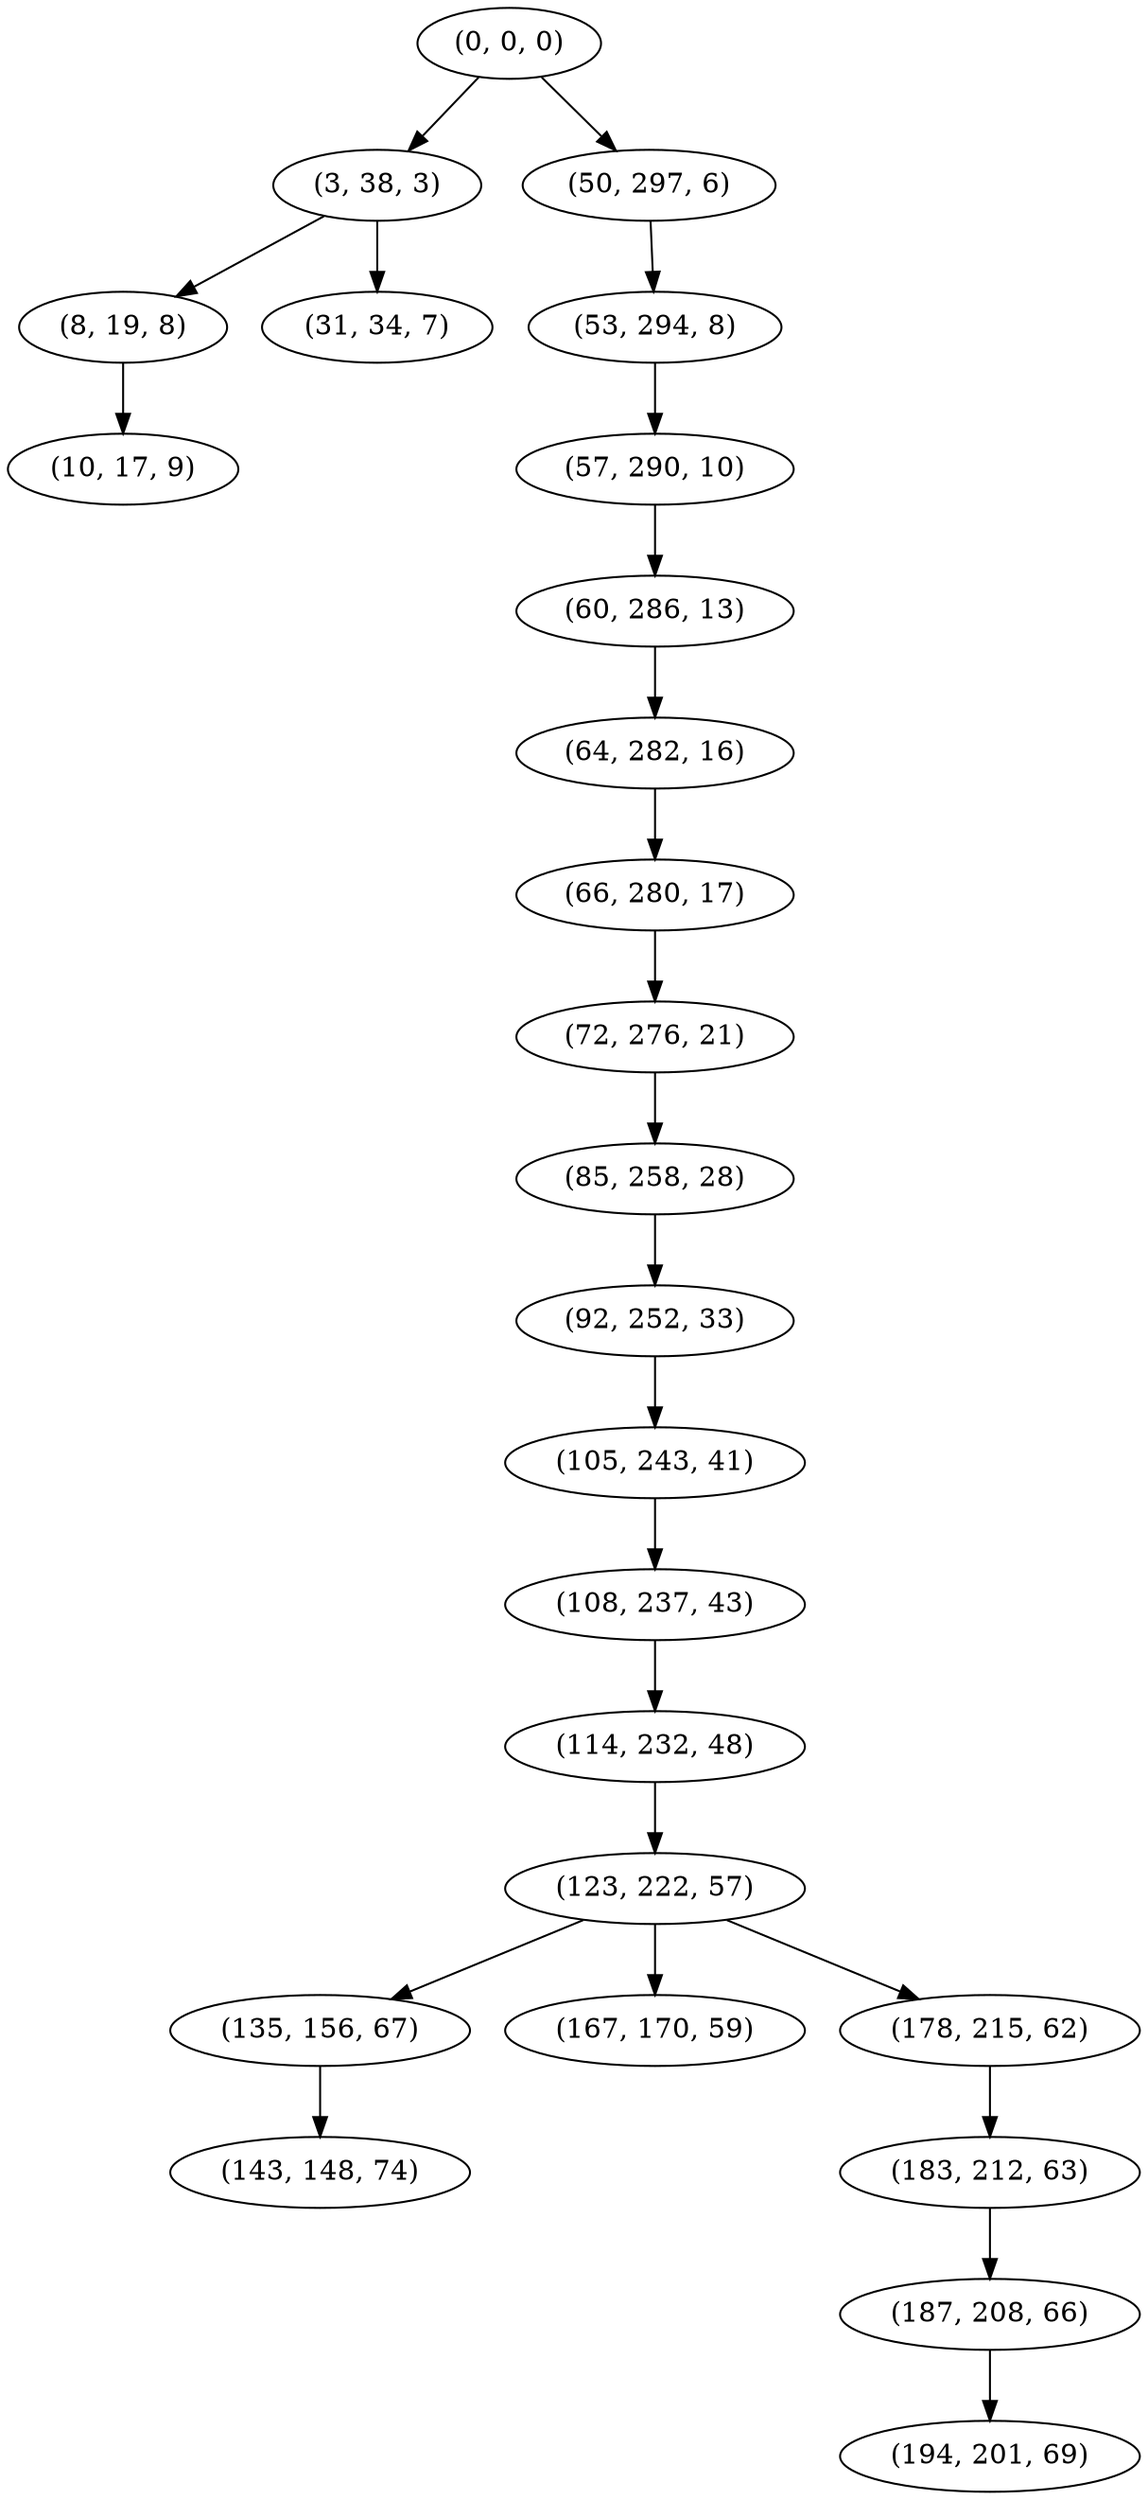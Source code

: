 digraph tree {
    "(0, 0, 0)";
    "(3, 38, 3)";
    "(8, 19, 8)";
    "(10, 17, 9)";
    "(31, 34, 7)";
    "(50, 297, 6)";
    "(53, 294, 8)";
    "(57, 290, 10)";
    "(60, 286, 13)";
    "(64, 282, 16)";
    "(66, 280, 17)";
    "(72, 276, 21)";
    "(85, 258, 28)";
    "(92, 252, 33)";
    "(105, 243, 41)";
    "(108, 237, 43)";
    "(114, 232, 48)";
    "(123, 222, 57)";
    "(135, 156, 67)";
    "(143, 148, 74)";
    "(167, 170, 59)";
    "(178, 215, 62)";
    "(183, 212, 63)";
    "(187, 208, 66)";
    "(194, 201, 69)";
    "(0, 0, 0)" -> "(3, 38, 3)";
    "(0, 0, 0)" -> "(50, 297, 6)";
    "(3, 38, 3)" -> "(8, 19, 8)";
    "(3, 38, 3)" -> "(31, 34, 7)";
    "(8, 19, 8)" -> "(10, 17, 9)";
    "(50, 297, 6)" -> "(53, 294, 8)";
    "(53, 294, 8)" -> "(57, 290, 10)";
    "(57, 290, 10)" -> "(60, 286, 13)";
    "(60, 286, 13)" -> "(64, 282, 16)";
    "(64, 282, 16)" -> "(66, 280, 17)";
    "(66, 280, 17)" -> "(72, 276, 21)";
    "(72, 276, 21)" -> "(85, 258, 28)";
    "(85, 258, 28)" -> "(92, 252, 33)";
    "(92, 252, 33)" -> "(105, 243, 41)";
    "(105, 243, 41)" -> "(108, 237, 43)";
    "(108, 237, 43)" -> "(114, 232, 48)";
    "(114, 232, 48)" -> "(123, 222, 57)";
    "(123, 222, 57)" -> "(135, 156, 67)";
    "(123, 222, 57)" -> "(167, 170, 59)";
    "(123, 222, 57)" -> "(178, 215, 62)";
    "(135, 156, 67)" -> "(143, 148, 74)";
    "(178, 215, 62)" -> "(183, 212, 63)";
    "(183, 212, 63)" -> "(187, 208, 66)";
    "(187, 208, 66)" -> "(194, 201, 69)";
}
